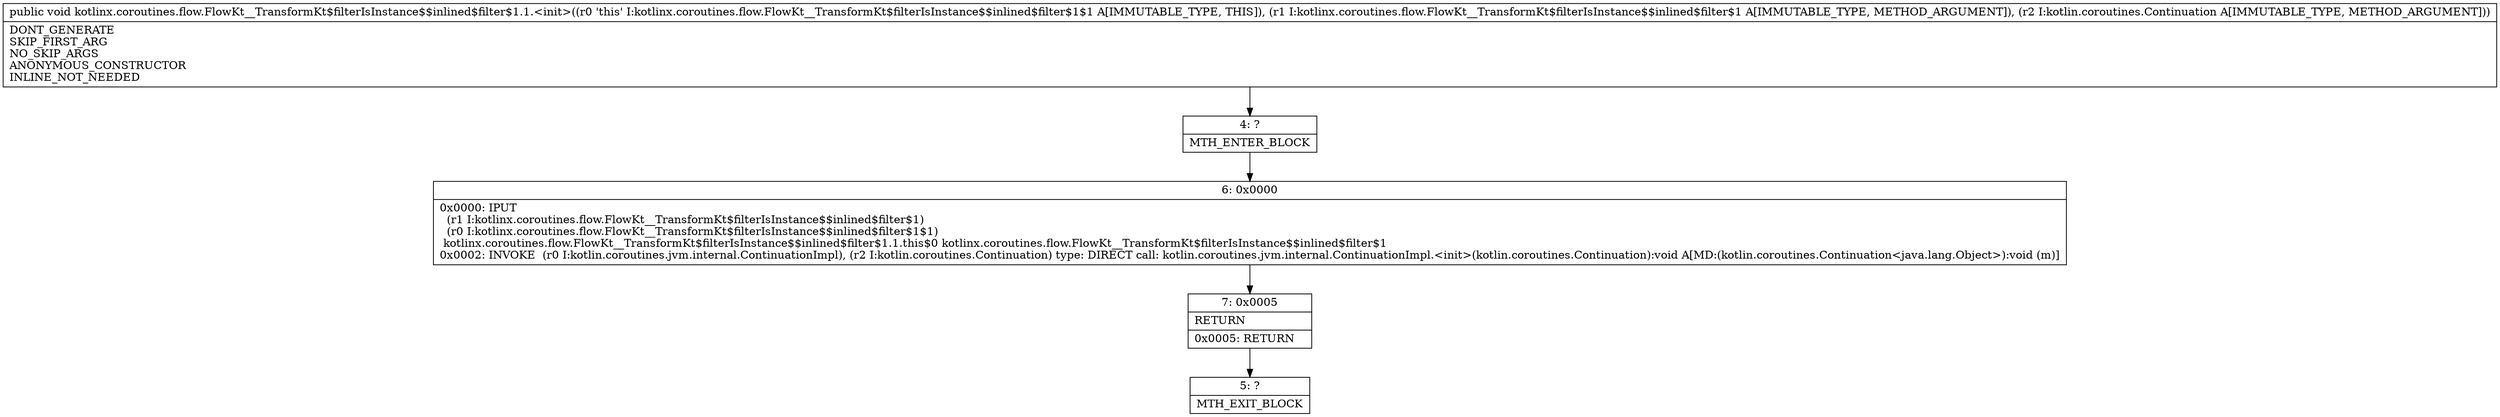 digraph "CFG forkotlinx.coroutines.flow.FlowKt__TransformKt$filterIsInstance$$inlined$filter$1.1.\<init\>(Lkotlinx\/coroutines\/flow\/FlowKt__TransformKt$filterIsInstance$$inlined$filter$1;Lkotlin\/coroutines\/Continuation;)V" {
Node_4 [shape=record,label="{4\:\ ?|MTH_ENTER_BLOCK\l}"];
Node_6 [shape=record,label="{6\:\ 0x0000|0x0000: IPUT  \l  (r1 I:kotlinx.coroutines.flow.FlowKt__TransformKt$filterIsInstance$$inlined$filter$1)\l  (r0 I:kotlinx.coroutines.flow.FlowKt__TransformKt$filterIsInstance$$inlined$filter$1$1)\l kotlinx.coroutines.flow.FlowKt__TransformKt$filterIsInstance$$inlined$filter$1.1.this$0 kotlinx.coroutines.flow.FlowKt__TransformKt$filterIsInstance$$inlined$filter$1 \l0x0002: INVOKE  (r0 I:kotlin.coroutines.jvm.internal.ContinuationImpl), (r2 I:kotlin.coroutines.Continuation) type: DIRECT call: kotlin.coroutines.jvm.internal.ContinuationImpl.\<init\>(kotlin.coroutines.Continuation):void A[MD:(kotlin.coroutines.Continuation\<java.lang.Object\>):void (m)]\l}"];
Node_7 [shape=record,label="{7\:\ 0x0005|RETURN\l|0x0005: RETURN   \l}"];
Node_5 [shape=record,label="{5\:\ ?|MTH_EXIT_BLOCK\l}"];
MethodNode[shape=record,label="{public void kotlinx.coroutines.flow.FlowKt__TransformKt$filterIsInstance$$inlined$filter$1.1.\<init\>((r0 'this' I:kotlinx.coroutines.flow.FlowKt__TransformKt$filterIsInstance$$inlined$filter$1$1 A[IMMUTABLE_TYPE, THIS]), (r1 I:kotlinx.coroutines.flow.FlowKt__TransformKt$filterIsInstance$$inlined$filter$1 A[IMMUTABLE_TYPE, METHOD_ARGUMENT]), (r2 I:kotlin.coroutines.Continuation A[IMMUTABLE_TYPE, METHOD_ARGUMENT]))  | DONT_GENERATE\lSKIP_FIRST_ARG\lNO_SKIP_ARGS\lANONYMOUS_CONSTRUCTOR\lINLINE_NOT_NEEDED\l}"];
MethodNode -> Node_4;Node_4 -> Node_6;
Node_6 -> Node_7;
Node_7 -> Node_5;
}

